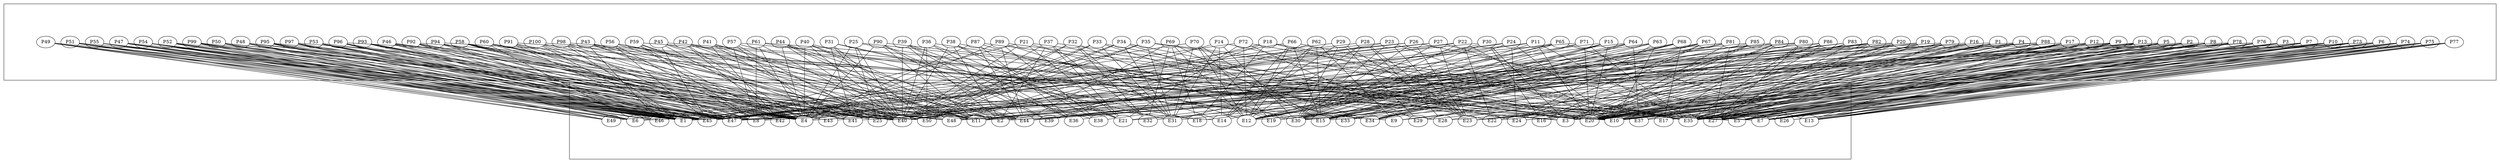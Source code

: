 graph test {
  overlap=false; splines=false
  edge [style=dotted, weight=10, len=.2]
  subgraph cluster_top {
    margin = 100;
    pos="14,8!"    
    P1
    P2
    P3
    P4
    P5
    P6
    P7
    P8
    P9
    P10
    P11
    P12
    P13
    P14
    P15
    P16
    P17
    P18
    P19
    P20
    P21
    P22
    P23
    P24
    P25
    P26
    P27
    P28
    P29
    P30
    P31
    P32
    P33
    P34
    P35
    P36
    P37
    P38
    P39
    P40
    P41
    P42
    P43
    P44
    P45
    P46
    P47
    P48
    P49
    P50
    P51
    P52
    P53
    P54
    P55
    P56
    P57
    P58
    P59
    P60
    P61
    P62
    P63
    P64
    P65
    P66
    P67
    P68
    P69
    P70
    P71
    P72
    P73
    P74
    P75
    P76
    P77
    P78
    P79
    P80
    P81
    P82
    P83
    P84
    P85
    P86
    P87
    P88
    P89
    P90
    P91
    P92
    P93
    P94
    P95
    P96
    P97
    P98
    P99
    P100
  }
  subgraph cluster_bottom {
    margin = 100;
    pos="14,8!"
    E1 
    E2 
    E3 
    E4 
    E5 
    E6 
    E7 
    E8 
    E9 
    E10 
    E11 
    E12 
    E13 
    E14 
    E15 
    E16 
    E17 
    E18 
    E19 
    E20 
    E21 
    E22 
    E23 
    E24 
    E25 
    E26 
    E27 
    E28 
    E29 
    E30 
    E31 
    E32 
    E33 
    E34 
    E35 
    E36 
    E37 
    E38 
    E39 
    E40 
    E41 
    E42 
    E43 
    E44 
    E45 
    E46 
    E47 
    E48 
    E49 
    E50
  }
  edge [style="", weight=1, len=1]
 
P1  -- {E10, E20, E1, E27, E3}
P2  -- {E10, E20, E2, E27, E5}
P3  -- {E10, E20, E3, E27, E7}
P4  -- {E10, E20, E4, E27, E9}
P5  -- {E10, E20, E5, E27, E11}
P6  -- {E10, E5, E6, E27, E13}
P7  -- {E10, E5, E7, E37, E15}
P8  -- {E10, E5, E8, E35, E17}
P9  -- {E10, E5, E9, E35, E21}
P10  -- {E10, E5, E7, E35, E23}
P11  -- {E20, E30, E11, E35, E25}
P12  -- {E20, E30, E12, E35, E27}
P13  -- {E20, E30, E13, E35, E29}
P14  -- {E20, E30, E14, E48, E31}
P15  -- {E20, E30, E15, E48, E33}
P16  -- {E20, E35, E16, E48, E35}
P17  -- {E20, E35, E17, E48, E37}
P18  -- {E20, E35, E18, E48, E39}
P19  -- {E20, E35, E19, E10, E41}
P20  -- {E20, E35, E30, E10, E43}
P21  -- {E30, E40, E21, E10, E45}
P22  -- {E30, E40, E22, E10, E47}
P23  -- {E30, E40, E23, E10, E49}
P24  -- {E30, E40, E24, E10, E2}
P25  -- {E30, E40, E25, E10, E4}
P26  -- {E30, E45, E26, E23, E6}
P27  -- {E30, E45, E27, E23, E8}
P28  -- {E30, E45, E28, E23, E12}
P29  -- {E30, E45, E29, E23, E14}
P30  -- {E30, E45, E3, E31, E16}
P31  -- {E40, E50, E31, E41, E18}
P32  -- {E40, E50, E32, E31, E19}
P33  -- {E40, E50, E33, E31, E22}
P34  -- {E40, E50, E34, E31, E24}
P35  -- {E40, E50, E35, E31, E26}
P36  -- {E40, E50, E36, E21, E28}
P37  -- {E40, E2, E37, E21, E32}
P38  -- {E40, E2, E38, E21, E34}
P39  -- {E40, E2, E39, E21, E36}
P40  -- {E40, E2, E4, E11, E38}
P41  -- {E40, E2, E41, E11, E42}
P42  -- {E40, E4, E42, E11, E44}
P43  -- {E40, E4, E43, E11, E46}
P44  -- {E40, E4, E44, E11, E48}
P45  -- {E40, E4, E45, E11, E5}
P46  -- {E40, E4, E46, E11, E45}
P47  -- {E40, E6, E47, E1, E45}
P48  -- {E40, E6, E48, E1, E45}
P49  -- {E40, E6, E49, E1, E45}
P50  -- {E40, E6, E50, E1, E45}
P51  -- {E50, E6, E49, E1, E45}
P52  -- {E49, E8, E48, E1, E45}
P53  -- {E48, E8, E47, E1, E45}
P54  -- {E47, E8, E46, E1, E45}
P55  -- {E46, E8, E45, E1, E45}
P56  -- {E45, E8, E44, E2, E25}
P57  -- {E44, E8, E43, E3, E25}
P58  -- {E43, E8, E42, E4, E25}
P59  -- {E42, E8, E41, E5, E25}
P60  -- {E41, E8, E40, E6, E25}
P61  -- {E40, E8, E4, E7, E15}
P62  -- {E39, E12, E14, E9, E15}
P63  -- {E38, E12, E24, E10, E15}
P64  -- {E37, E12, E34, E11, E15}
P65  -- {E36, E12, E14, E13, E15}
P66  -- {E35, E12, E4, E14, E15}
P67  -- {E34, E12, E24, E16, E15}
P68  -- {E33, E12, E34, E17, E15}
P69  -- {E32, E12, E44, E18, E15}
P70  -- {E31, E12, E1, E19, E15}
P71  -- {E30, E12, E1, E20, E35}
P72  -- {E29, E12, E1, E21, E35}
P73  -- {E28, E13, E7, E22, E35}
P74  -- {E27, E13, E7, E23, E35}
P75  -- {E26, E13, E7, E24, E35}
P76  -- {E25, E13, E7, E2, E35}
P77  -- {E24, E13, E7, E26, E35}
P78  -- {E23, E13, E47, E27, E35}
P79  -- {E22, E27, E47, E28, E35}
P80  -- {E21, E27, E47, E29, E35}
P81  -- {E20, E27, E34, E30, E11}
P82  -- {E19, E27, E34, E31, E20}
P83  -- {E18, E27, E3, E32, E20}
P84  -- {E17, E44, E3, E33, E20}
P85  -- {E16, E44, E3, E34, E20}
P86  -- {E15, E44, E3, E35, E20}
P87  -- {E14, E44, E4, E36, E20}
P88  -- {E13, E44, E4, E37, E20}
P89  -- {E12, E44, E4, E38, E20}
P90  -- {E11, E44, E4, E39, E20}
P91  -- {E10, E47, E4, E40, E1}
P92  -- {E9, E47, E4, E41, E1}
P93  -- {E8, E47, E4, E42, E1}
P94  -- {E7, E47, E4, E43, E1}
P95  -- {E6, E47, E4, E44, E1}
P96  -- {E5, E47, E4, E45, E1}
P97  -- {E4, E47, E14, E46, E1}
P98  -- {E3, E47, E4, E48, E1}
P99  -- {E2, E47, E4, E49, E1}
P100  -- {E1, E47, E4, E50, E10}
}